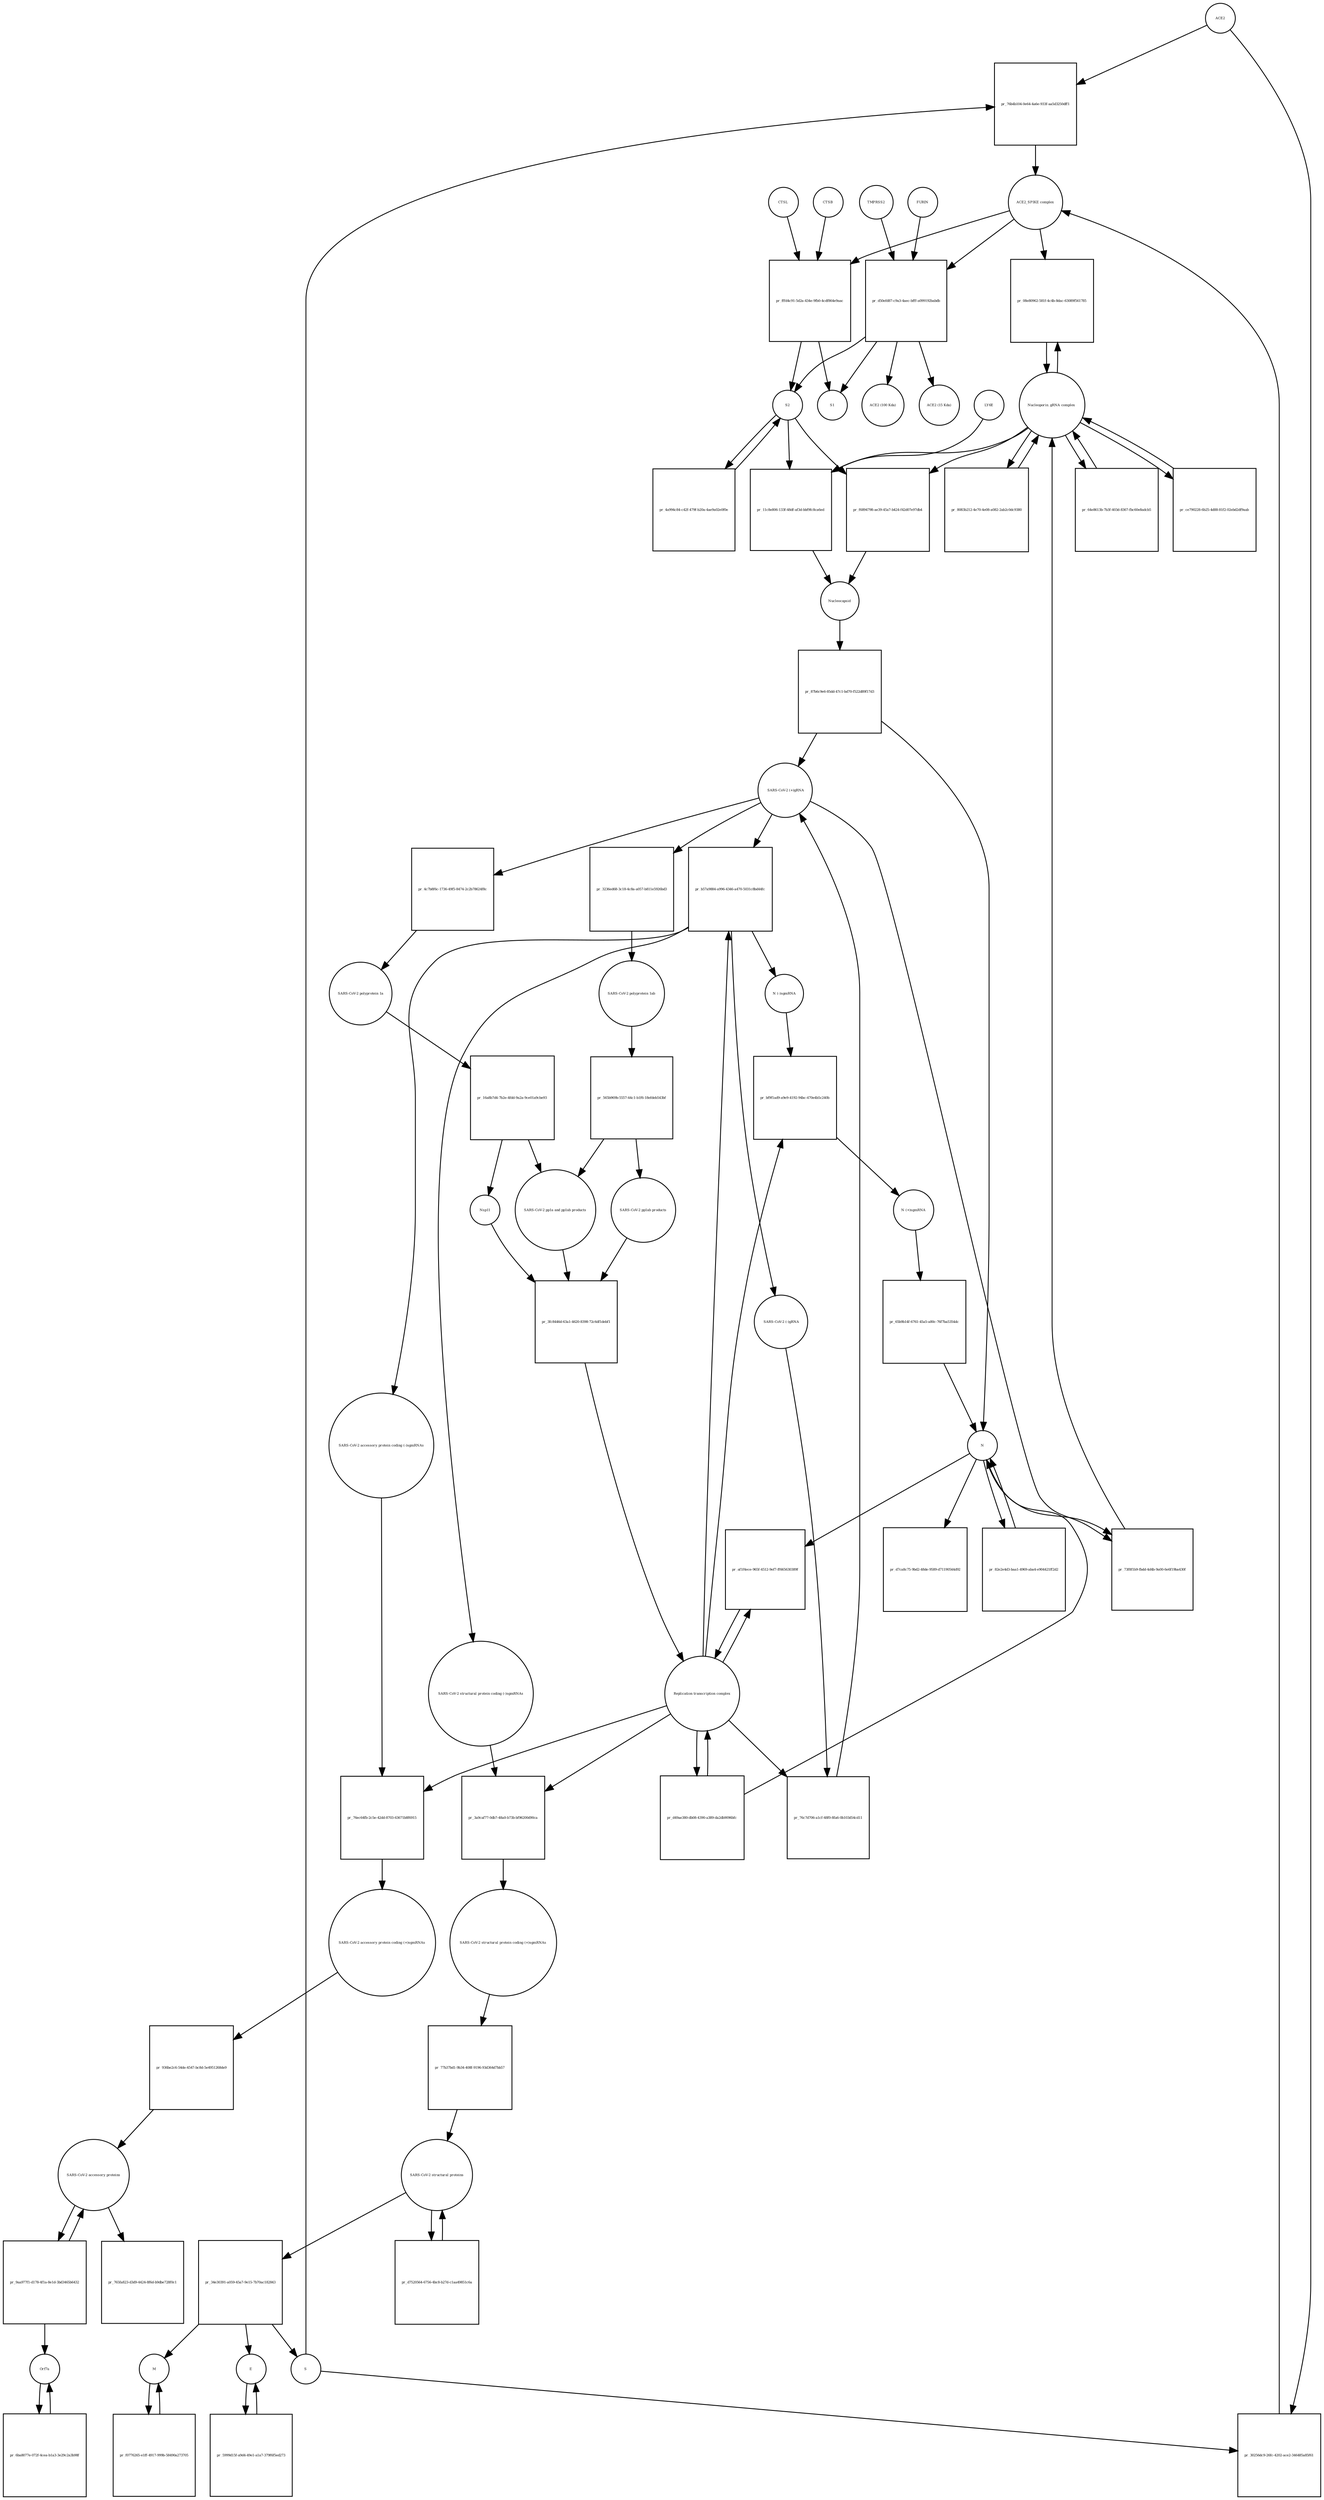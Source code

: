 strict digraph  {
ACE2 [annotation="", bipartite=0, cls=macromolecule, fontsize=4, label=ACE2, shape=circle];
"pr_76b4b104-0e64-4a6e-933f-aa5d3250dff1" [annotation="", bipartite=1, cls=process, fontsize=4, label="pr_76b4b104-0e64-4a6e-933f-aa5d3250dff1", shape=square];
"ACE2_SPIKE complex" [annotation="", bipartite=0, cls=complex, fontsize=4, label="ACE2_SPIKE complex", shape=circle];
S [annotation="", bipartite=0, cls="macromolecule multimer", fontsize=4, label=S, shape=circle];
"Nucleoporin_gRNA complex " [annotation="", bipartite=0, cls=complex, fontsize=4, label="Nucleoporin_gRNA complex ", shape=circle];
"pr_08e80962-581f-4c4b-8dac-63089f561785" [annotation="", bipartite=1, cls=process, fontsize=4, label="pr_08e80962-581f-4c4b-8dac-63089f561785", shape=square];
"pr_fffd4c91-5d2a-434e-9fb0-4cdf864e9aac" [annotation="", bipartite=1, cls=process, fontsize=4, label="pr_fffd4c91-5d2a-434e-9fb0-4cdf864e9aac", shape=square];
S2 [annotation="", bipartite=0, cls=macromolecule, fontsize=4, label=S2, shape=circle];
CTSB [annotation="", bipartite=0, cls=macromolecule, fontsize=4, label=CTSB, shape=circle];
CTSL [annotation="", bipartite=0, cls=macromolecule, fontsize=4, label=CTSL, shape=circle];
S1 [annotation="", bipartite=0, cls=macromolecule, fontsize=4, label=S1, shape=circle];
"pr_30256dc9-26fc-4202-ace2-346485a85f61" [annotation="", bipartite=1, cls=process, fontsize=4, label="pr_30256dc9-26fc-4202-ace2-346485a85f61", shape=square];
"pr_11c8e806-133f-48df-af3d-bbf9fc8ca6ed" [annotation="", bipartite=1, cls=process, fontsize=4, label="pr_11c8e806-133f-48df-af3d-bbf9fc8ca6ed", shape=square];
Nucleocapsid [annotation="", bipartite=0, cls=complex, fontsize=4, label=Nucleocapsid, shape=circle];
LY6E [annotation="", bipartite=0, cls=macromolecule, fontsize=4, label=LY6E, shape=circle];
"pr_f6894798-ae39-45a7-b424-f42d07e97db4" [annotation="", bipartite=1, cls=process, fontsize=4, label="pr_f6894798-ae39-45a7-b424-f42d07e97db4", shape=square];
"pr_87b6c9e6-85dd-47c1-bd70-f522d89f17d3" [annotation="", bipartite=1, cls=process, fontsize=4, label="pr_87b6c9e6-85dd-47c1-bd70-f522d89f17d3", shape=square];
" SARS-CoV-2 (+)gRNA" [annotation="", bipartite=0, cls="nucleic acid feature", fontsize=4, label=" SARS-CoV-2 (+)gRNA", shape=circle];
N [annotation="", bipartite=0, cls="macromolecule multimer", fontsize=4, label=N, shape=circle];
"SARS-CoV-2 polyprotein 1ab" [annotation="", bipartite=0, cls=macromolecule, fontsize=4, label="SARS-CoV-2 polyprotein 1ab", shape=circle];
"pr_565b969b-5557-44c1-b1f6-18efdeb543bf" [annotation="", bipartite=1, cls=process, fontsize=4, label="pr_565b969b-5557-44c1-b1f6-18efdeb543bf", shape=square];
"SARS-CoV-2 pp1ab products" [annotation="", bipartite=0, cls=complex, fontsize=4, label="SARS-CoV-2 pp1ab products", shape=circle];
"SARS-CoV-2 pp1a and pp1ab products" [annotation="", bipartite=0, cls=complex, fontsize=4, label="SARS-CoV-2 pp1a and pp1ab products", shape=circle];
"SARS-CoV-2 polyprotein 1a" [annotation="", bipartite=0, cls=macromolecule, fontsize=4, label="SARS-CoV-2 polyprotein 1a", shape=circle];
"pr_16a8b7d4-7b2e-4fdd-9a2a-9ce01a9cbe93" [annotation="", bipartite=1, cls=process, fontsize=4, label="pr_16a8b7d4-7b2e-4fdd-9a2a-9ce01a9cbe93", shape=square];
Nsp11 [annotation="", bipartite=0, cls=macromolecule, fontsize=4, label=Nsp11, shape=circle];
"pr_64e8613b-7b3f-403d-8367-fbc60e8adcb5" [annotation="", bipartite=1, cls=process, fontsize=4, label="pr_64e8613b-7b3f-403d-8367-fbc60e8adcb5", shape=square];
"pr_ce790228-6b25-4d88-81f2-02ebd2df9aab" [annotation="", bipartite=1, cls=process, fontsize=4, label="pr_ce790228-6b25-4d88-81f2-02ebd2df9aab", shape=square];
"SARS-CoV-2 structural proteins" [annotation="", bipartite=0, cls=complex, fontsize=4, label="SARS-CoV-2 structural proteins", shape=circle];
"pr_34e30391-a059-45a7-9e15-7b70ac182843" [annotation="", bipartite=1, cls=process, fontsize=4, label="pr_34e30391-a059-45a7-9e15-7b70ac182843", shape=square];
M [annotation="", bipartite=0, cls=macromolecule, fontsize=4, label=M, shape=circle];
E [annotation="", bipartite=0, cls=macromolecule, fontsize=4, label=E, shape=circle];
"Replication transcription complex" [annotation="", bipartite=0, cls=complex, fontsize=4, label="Replication transcription complex", shape=circle];
"pr_af1f4ece-965f-4512-9ef7-ff665630389f" [annotation="", bipartite=1, cls=process, fontsize=4, label="pr_af1f4ece-965f-4512-9ef7-ff665630389f", shape=square];
"pr_d7ca8c75-9bd2-48de-9589-d71190544d92" [annotation="", bipartite=1, cls=process, fontsize=4, label="pr_d7ca8c75-9bd2-48de-9589-d71190544d92", shape=square];
"SARS-CoV-2 accessory proteins" [annotation="", bipartite=0, cls=complex, fontsize=4, label="SARS-CoV-2 accessory proteins", shape=circle];
"pr_765fa823-d3d9-4424-8f6d-b9dbe728f0c1" [annotation="", bipartite=1, cls=process, fontsize=4, label="pr_765fa823-d3d9-4424-8f6d-b9dbe728f0c1", shape=square];
"pr_d7520564-6756-4bc8-b27d-c1aa49851c6a" [annotation="", bipartite=1, cls=process, fontsize=4, label="pr_d7520564-6756-4bc8-b27d-c1aa49851c6a", shape=square];
"pr_d49ae380-db08-4390-a389-da2db9096bfc" [annotation="", bipartite=1, cls=process, fontsize=4, label="pr_d49ae380-db08-4390-a389-da2db9096bfc", shape=square];
"pr_82e2e4d3-baa1-4969-aba4-e904421ff2d2" [annotation="", bipartite=1, cls=process, fontsize=4, label="pr_82e2e4d3-baa1-4969-aba4-e904421ff2d2", shape=square];
"pr_3fc8446d-63a1-4620-8398-72c6df1debf1" [annotation="", bipartite=1, cls=process, fontsize=4, label="pr_3fc8446d-63a1-4620-8398-72c6df1debf1", shape=square];
"SARS-CoV-2 accessory protein coding (-)sgmRNAs" [annotation="", bipartite=0, cls=complex, fontsize=4, label="SARS-CoV-2 accessory protein coding (-)sgmRNAs", shape=circle];
"pr_76ec64fb-2c5e-42dd-8703-63671b8f6915" [annotation="", bipartite=1, cls=process, fontsize=4, label="pr_76ec64fb-2c5e-42dd-8703-63671b8f6915", shape=square];
"SARS-CoV-2 accessory protein coding (+)sgmRNAs" [annotation="", bipartite=0, cls=complex, fontsize=4, label="SARS-CoV-2 accessory protein coding (+)sgmRNAs", shape=circle];
"SARS-CoV-2 structural protein coding (-)sgmRNAs" [annotation="", bipartite=0, cls=complex, fontsize=4, label="SARS-CoV-2 structural protein coding (-)sgmRNAs", shape=circle];
"pr_3a9caf77-0db7-48a0-b73b-bf96200d90ca" [annotation="", bipartite=1, cls=process, fontsize=4, label="pr_3a9caf77-0db7-48a0-b73b-bf96200d90ca", shape=square];
"SARS-CoV-2 structural protein coding (+)sgmRNAs" [annotation="", bipartite=0, cls=complex, fontsize=4, label="SARS-CoV-2 structural protein coding (+)sgmRNAs", shape=circle];
"N (-)sgmRNA" [annotation="", bipartite=0, cls="nucleic acid feature", fontsize=4, label="N (-)sgmRNA", shape=circle];
"pr_bf9f1ad9-a9e9-4192-94bc-470e4b5c240b" [annotation="", bipartite=1, cls=process, fontsize=4, label="pr_bf9f1ad9-a9e9-4192-94bc-470e4b5c240b", shape=square];
"N (+)sgmRNA" [annotation="", bipartite=0, cls="nucleic acid feature", fontsize=4, label="N (+)sgmRNA", shape=circle];
"pr_65b9b14f-6761-45a5-a80c-76f7ba5354dc" [annotation="", bipartite=1, cls=process, fontsize=4, label="pr_65b9b14f-6761-45a5-a80c-76f7ba5354dc", shape=square];
"pr_b57a9884-a996-4346-a470-5031c8bd44fc" [annotation="", bipartite=1, cls=process, fontsize=4, label="pr_b57a9884-a996-4346-a470-5031c8bd44fc", shape=square];
" SARS-CoV-2 (-)gRNA" [annotation="", bipartite=0, cls="nucleic acid feature", fontsize=4, label=" SARS-CoV-2 (-)gRNA", shape=circle];
"pr_4c7b8f6c-1736-49f5-8474-2c2b78624f8c" [annotation="", bipartite=1, cls=process, fontsize=4, label="pr_4c7b8f6c-1736-49f5-8474-2c2b78624f8c", shape=square];
"pr_3236ed68-3c18-4c8a-a057-b811e5926bd3" [annotation="", bipartite=1, cls=process, fontsize=4, label="pr_3236ed68-3c18-4c8a-a057-b811e5926bd3", shape=square];
"pr_936be2c6-54de-4547-bc8d-5e4951268de9" [annotation="", bipartite=1, cls=process, fontsize=4, label="pr_936be2c6-54de-4547-bc8d-5e4951268de9", shape=square];
"pr_77b37bd1-9b34-408f-9196-93d364d7bb57" [annotation="", bipartite=1, cls=process, fontsize=4, label="pr_77b37bd1-9b34-408f-9196-93d364d7bb57", shape=square];
"pr_76c7d706-a1cf-48f0-8fa6-0b103d54cd11" [annotation="", bipartite=1, cls=process, fontsize=4, label="pr_76c7d706-a1cf-48f0-8fa6-0b103d54cd11", shape=square];
"pr_73f8f1b9-fbdd-4d4b-9a00-6e6f19ba430f" [annotation="", bipartite=1, cls=process, fontsize=4, label="pr_73f8f1b9-fbdd-4d4b-9a00-6e6f19ba430f", shape=square];
"pr_8083b212-4e70-4e08-a082-2ab2c0dc9380" [annotation="", bipartite=1, cls=process, fontsize=4, label="pr_8083b212-4e70-4e08-a082-2ab2c0dc9380", shape=square];
"pr_9aa977f1-d178-4f1a-8e1d-3bd3465b6432" [annotation="", bipartite=1, cls=process, fontsize=4, label="pr_9aa977f1-d178-4f1a-8e1d-3bd3465b6432", shape=square];
Orf7a [annotation="", bipartite=0, cls=macromolecule, fontsize=4, label=Orf7a, shape=circle];
"pr_d50efd87-c9a3-4aec-bfff-a099192babdb" [annotation="", bipartite=1, cls=process, fontsize=4, label="pr_d50efd87-c9a3-4aec-bfff-a099192babdb", shape=square];
FURIN [annotation="", bipartite=0, cls=macromolecule, fontsize=4, label=FURIN, shape=circle];
TMPRSS2 [annotation="", bipartite=0, cls=macromolecule, fontsize=4, label=TMPRSS2, shape=circle];
"ACE2 (100 Kda)" [annotation="", bipartite=0, cls=macromolecule, fontsize=4, label="ACE2 (100 Kda)", shape=circle];
"ACE2 (15 Kda)" [annotation="", bipartite=0, cls=macromolecule, fontsize=4, label="ACE2 (15 Kda)", shape=circle];
"pr_4a994c84-c42f-479f-b20a-4ae9a02e0f0e" [annotation="", bipartite=1, cls=process, fontsize=4, label="pr_4a994c84-c42f-479f-b20a-4ae9a02e0f0e", shape=square];
"pr_5999d15f-a9d4-49e1-a1a7-379f6f5ed273" [annotation="", bipartite=1, cls=process, fontsize=4, label="pr_5999d15f-a9d4-49e1-a1a7-379f6f5ed273", shape=square];
"pr_f0776265-e1ff-4917-999b-58490a273705" [annotation="", bipartite=1, cls=process, fontsize=4, label="pr_f0776265-e1ff-4917-999b-58490a273705", shape=square];
"pr_6ba8077e-072f-4cea-b1a3-3e29c2a3b98f" [annotation="", bipartite=1, cls=process, fontsize=4, label="pr_6ba8077e-072f-4cea-b1a3-3e29c2a3b98f", shape=square];
ACE2 -> "pr_76b4b104-0e64-4a6e-933f-aa5d3250dff1"  [annotation="", interaction_type=consumption];
ACE2 -> "pr_30256dc9-26fc-4202-ace2-346485a85f61"  [annotation="", interaction_type=consumption];
"pr_76b4b104-0e64-4a6e-933f-aa5d3250dff1" -> "ACE2_SPIKE complex"  [annotation="", interaction_type=production];
"ACE2_SPIKE complex" -> "pr_08e80962-581f-4c4b-8dac-63089f561785"  [annotation="urn_miriam_pubmed_32142651|urn_miriam_pubmed_32094589", interaction_type=stimulation];
"ACE2_SPIKE complex" -> "pr_fffd4c91-5d2a-434e-9fb0-4cdf864e9aac"  [annotation="", interaction_type=consumption];
"ACE2_SPIKE complex" -> "pr_d50efd87-c9a3-4aec-bfff-a099192babdb"  [annotation="", interaction_type=consumption];
S -> "pr_76b4b104-0e64-4a6e-933f-aa5d3250dff1"  [annotation="", interaction_type=consumption];
S -> "pr_30256dc9-26fc-4202-ace2-346485a85f61"  [annotation="", interaction_type=consumption];
"Nucleoporin_gRNA complex " -> "pr_08e80962-581f-4c4b-8dac-63089f561785"  [annotation="", interaction_type=consumption];
"Nucleoporin_gRNA complex " -> "pr_11c8e806-133f-48df-af3d-bbf9fc8ca6ed"  [annotation="", interaction_type=consumption];
"Nucleoporin_gRNA complex " -> "pr_f6894798-ae39-45a7-b424-f42d07e97db4"  [annotation="", interaction_type=consumption];
"Nucleoporin_gRNA complex " -> "pr_64e8613b-7b3f-403d-8367-fbc60e8adcb5"  [annotation="", interaction_type=consumption];
"Nucleoporin_gRNA complex " -> "pr_ce790228-6b25-4d88-81f2-02ebd2df9aab"  [annotation="", interaction_type=consumption];
"Nucleoporin_gRNA complex " -> "pr_8083b212-4e70-4e08-a082-2ab2c0dc9380"  [annotation="", interaction_type=consumption];
"pr_08e80962-581f-4c4b-8dac-63089f561785" -> "Nucleoporin_gRNA complex "  [annotation="", interaction_type=production];
"pr_fffd4c91-5d2a-434e-9fb0-4cdf864e9aac" -> S2  [annotation="", interaction_type=production];
"pr_fffd4c91-5d2a-434e-9fb0-4cdf864e9aac" -> S1  [annotation="", interaction_type=production];
S2 -> "pr_11c8e806-133f-48df-af3d-bbf9fc8ca6ed"  [annotation="urn_miriam_doi_10.1101%2F2020.03.05.979260|urn_miriam_doi_10.1101%2F2020.04.02.021469", interaction_type=stimulation];
S2 -> "pr_f6894798-ae39-45a7-b424-f42d07e97db4"  [annotation="", interaction_type=stimulation];
S2 -> "pr_4a994c84-c42f-479f-b20a-4ae9a02e0f0e"  [annotation="", interaction_type=consumption];
CTSB -> "pr_fffd4c91-5d2a-434e-9fb0-4cdf864e9aac"  [annotation=urn_miriam_pubmed_32142651, interaction_type=catalysis];
CTSL -> "pr_fffd4c91-5d2a-434e-9fb0-4cdf864e9aac"  [annotation=urn_miriam_pubmed_32142651, interaction_type=catalysis];
"pr_30256dc9-26fc-4202-ace2-346485a85f61" -> "ACE2_SPIKE complex"  [annotation="", interaction_type=production];
"pr_11c8e806-133f-48df-af3d-bbf9fc8ca6ed" -> Nucleocapsid  [annotation="", interaction_type=production];
Nucleocapsid -> "pr_87b6c9e6-85dd-47c1-bd70-f522d89f17d3"  [annotation="", interaction_type=consumption];
LY6E -> "pr_11c8e806-133f-48df-af3d-bbf9fc8ca6ed"  [annotation="urn_miriam_doi_10.1101%2F2020.03.05.979260|urn_miriam_doi_10.1101%2F2020.04.02.021469", interaction_type=inhibition];
"pr_f6894798-ae39-45a7-b424-f42d07e97db4" -> Nucleocapsid  [annotation="", interaction_type=production];
"pr_87b6c9e6-85dd-47c1-bd70-f522d89f17d3" -> " SARS-CoV-2 (+)gRNA"  [annotation="", interaction_type=production];
"pr_87b6c9e6-85dd-47c1-bd70-f522d89f17d3" -> N  [annotation="", interaction_type=production];
" SARS-CoV-2 (+)gRNA" -> "pr_b57a9884-a996-4346-a470-5031c8bd44fc"  [annotation="", interaction_type=consumption];
" SARS-CoV-2 (+)gRNA" -> "pr_4c7b8f6c-1736-49f5-8474-2c2b78624f8c"  [annotation="", interaction_type=consumption];
" SARS-CoV-2 (+)gRNA" -> "pr_3236ed68-3c18-4c8a-a057-b811e5926bd3"  [annotation="", interaction_type=consumption];
" SARS-CoV-2 (+)gRNA" -> "pr_73f8f1b9-fbdd-4d4b-9a00-6e6f19ba430f"  [annotation="", interaction_type=consumption];
N -> "pr_af1f4ece-965f-4512-9ef7-ff665630389f"  [annotation="", interaction_type=consumption];
N -> "pr_d7ca8c75-9bd2-48de-9589-d71190544d92"  [annotation="", interaction_type=consumption];
N -> "pr_82e2e4d3-baa1-4969-aba4-e904421ff2d2"  [annotation="", interaction_type=consumption];
N -> "pr_73f8f1b9-fbdd-4d4b-9a00-6e6f19ba430f"  [annotation="", interaction_type=consumption];
"SARS-CoV-2 polyprotein 1ab" -> "pr_565b969b-5557-44c1-b1f6-18efdeb543bf"  [annotation=urn_miriam_pubmed_31226023, interaction_type=catalysis];
"pr_565b969b-5557-44c1-b1f6-18efdeb543bf" -> "SARS-CoV-2 pp1ab products"  [annotation="", interaction_type=production];
"pr_565b969b-5557-44c1-b1f6-18efdeb543bf" -> "SARS-CoV-2 pp1a and pp1ab products"  [annotation="", interaction_type=production];
"SARS-CoV-2 pp1ab products" -> "pr_3fc8446d-63a1-4620-8398-72c6df1debf1"  [annotation="", interaction_type=consumption];
"SARS-CoV-2 pp1a and pp1ab products" -> "pr_3fc8446d-63a1-4620-8398-72c6df1debf1"  [annotation="", interaction_type=consumption];
"SARS-CoV-2 polyprotein 1a" -> "pr_16a8b7d4-7b2e-4fdd-9a2a-9ce01a9cbe93"  [annotation=urn_miriam_pubmed_31226023, interaction_type=catalysis];
"pr_16a8b7d4-7b2e-4fdd-9a2a-9ce01a9cbe93" -> Nsp11  [annotation="", interaction_type=production];
"pr_16a8b7d4-7b2e-4fdd-9a2a-9ce01a9cbe93" -> "SARS-CoV-2 pp1a and pp1ab products"  [annotation="", interaction_type=production];
Nsp11 -> "pr_3fc8446d-63a1-4620-8398-72c6df1debf1"  [annotation="", interaction_type=consumption];
"pr_64e8613b-7b3f-403d-8367-fbc60e8adcb5" -> "Nucleoporin_gRNA complex "  [annotation="", interaction_type=production];
"pr_ce790228-6b25-4d88-81f2-02ebd2df9aab" -> "Nucleoporin_gRNA complex "  [annotation="", interaction_type=production];
"SARS-CoV-2 structural proteins" -> "pr_34e30391-a059-45a7-9e15-7b70ac182843"  [annotation="", interaction_type=consumption];
"SARS-CoV-2 structural proteins" -> "pr_d7520564-6756-4bc8-b27d-c1aa49851c6a"  [annotation="", interaction_type=consumption];
"pr_34e30391-a059-45a7-9e15-7b70ac182843" -> M  [annotation="", interaction_type=production];
"pr_34e30391-a059-45a7-9e15-7b70ac182843" -> E  [annotation="", interaction_type=production];
"pr_34e30391-a059-45a7-9e15-7b70ac182843" -> S  [annotation="", interaction_type=production];
M -> "pr_f0776265-e1ff-4917-999b-58490a273705"  [annotation="", interaction_type=consumption];
E -> "pr_5999d15f-a9d4-49e1-a1a7-379f6f5ed273"  [annotation="", interaction_type=consumption];
"Replication transcription complex" -> "pr_af1f4ece-965f-4512-9ef7-ff665630389f"  [annotation="", interaction_type=consumption];
"Replication transcription complex" -> "pr_d49ae380-db08-4390-a389-da2db9096bfc"  [annotation="", interaction_type=consumption];
"Replication transcription complex" -> "pr_76ec64fb-2c5e-42dd-8703-63671b8f6915"  [annotation="", interaction_type="necessary stimulation"];
"Replication transcription complex" -> "pr_3a9caf77-0db7-48a0-b73b-bf96200d90ca"  [annotation="", interaction_type="necessary stimulation"];
"Replication transcription complex" -> "pr_bf9f1ad9-a9e9-4192-94bc-470e4b5c240b"  [annotation="", interaction_type="necessary stimulation"];
"Replication transcription complex" -> "pr_b57a9884-a996-4346-a470-5031c8bd44fc"  [annotation="", interaction_type="necessary stimulation"];
"Replication transcription complex" -> "pr_76c7d706-a1cf-48f0-8fa6-0b103d54cd11"  [annotation="", interaction_type="necessary stimulation"];
"pr_af1f4ece-965f-4512-9ef7-ff665630389f" -> "Replication transcription complex"  [annotation="", interaction_type=production];
"SARS-CoV-2 accessory proteins" -> "pr_765fa823-d3d9-4424-8f6d-b9dbe728f0c1"  [annotation="", interaction_type=consumption];
"SARS-CoV-2 accessory proteins" -> "pr_9aa977f1-d178-4f1a-8e1d-3bd3465b6432"  [annotation="", interaction_type=consumption];
"pr_d7520564-6756-4bc8-b27d-c1aa49851c6a" -> "SARS-CoV-2 structural proteins"  [annotation="", interaction_type=production];
"pr_d49ae380-db08-4390-a389-da2db9096bfc" -> "Replication transcription complex"  [annotation="", interaction_type=production];
"pr_d49ae380-db08-4390-a389-da2db9096bfc" -> N  [annotation="", interaction_type=production];
"pr_82e2e4d3-baa1-4969-aba4-e904421ff2d2" -> N  [annotation="", interaction_type=production];
"pr_3fc8446d-63a1-4620-8398-72c6df1debf1" -> "Replication transcription complex"  [annotation="", interaction_type=production];
"SARS-CoV-2 accessory protein coding (-)sgmRNAs" -> "pr_76ec64fb-2c5e-42dd-8703-63671b8f6915"  [annotation="", interaction_type=consumption];
"pr_76ec64fb-2c5e-42dd-8703-63671b8f6915" -> "SARS-CoV-2 accessory protein coding (+)sgmRNAs"  [annotation="", interaction_type=production];
"SARS-CoV-2 accessory protein coding (+)sgmRNAs" -> "pr_936be2c6-54de-4547-bc8d-5e4951268de9"  [annotation="", interaction_type=consumption];
"SARS-CoV-2 structural protein coding (-)sgmRNAs" -> "pr_3a9caf77-0db7-48a0-b73b-bf96200d90ca"  [annotation="", interaction_type=consumption];
"pr_3a9caf77-0db7-48a0-b73b-bf96200d90ca" -> "SARS-CoV-2 structural protein coding (+)sgmRNAs"  [annotation="", interaction_type=production];
"SARS-CoV-2 structural protein coding (+)sgmRNAs" -> "pr_77b37bd1-9b34-408f-9196-93d364d7bb57"  [annotation="", interaction_type=consumption];
"N (-)sgmRNA" -> "pr_bf9f1ad9-a9e9-4192-94bc-470e4b5c240b"  [annotation="", interaction_type=consumption];
"pr_bf9f1ad9-a9e9-4192-94bc-470e4b5c240b" -> "N (+)sgmRNA"  [annotation="", interaction_type=production];
"N (+)sgmRNA" -> "pr_65b9b14f-6761-45a5-a80c-76f7ba5354dc"  [annotation="", interaction_type=consumption];
"pr_65b9b14f-6761-45a5-a80c-76f7ba5354dc" -> N  [annotation="", interaction_type=production];
"pr_b57a9884-a996-4346-a470-5031c8bd44fc" -> " SARS-CoV-2 (-)gRNA"  [annotation="", interaction_type=production];
"pr_b57a9884-a996-4346-a470-5031c8bd44fc" -> "SARS-CoV-2 accessory protein coding (-)sgmRNAs"  [annotation="", interaction_type=production];
"pr_b57a9884-a996-4346-a470-5031c8bd44fc" -> "SARS-CoV-2 structural protein coding (-)sgmRNAs"  [annotation="", interaction_type=production];
"pr_b57a9884-a996-4346-a470-5031c8bd44fc" -> "N (-)sgmRNA"  [annotation="", interaction_type=production];
" SARS-CoV-2 (-)gRNA" -> "pr_76c7d706-a1cf-48f0-8fa6-0b103d54cd11"  [annotation="", interaction_type=consumption];
"pr_4c7b8f6c-1736-49f5-8474-2c2b78624f8c" -> "SARS-CoV-2 polyprotein 1a"  [annotation="", interaction_type=production];
"pr_3236ed68-3c18-4c8a-a057-b811e5926bd3" -> "SARS-CoV-2 polyprotein 1ab"  [annotation="", interaction_type=production];
"pr_936be2c6-54de-4547-bc8d-5e4951268de9" -> "SARS-CoV-2 accessory proteins"  [annotation="", interaction_type=production];
"pr_77b37bd1-9b34-408f-9196-93d364d7bb57" -> "SARS-CoV-2 structural proteins"  [annotation="", interaction_type=production];
"pr_76c7d706-a1cf-48f0-8fa6-0b103d54cd11" -> " SARS-CoV-2 (+)gRNA"  [annotation="", interaction_type=production];
"pr_73f8f1b9-fbdd-4d4b-9a00-6e6f19ba430f" -> "Nucleoporin_gRNA complex "  [annotation="", interaction_type=production];
"pr_8083b212-4e70-4e08-a082-2ab2c0dc9380" -> "Nucleoporin_gRNA complex "  [annotation="", interaction_type=production];
"pr_9aa977f1-d178-4f1a-8e1d-3bd3465b6432" -> "SARS-CoV-2 accessory proteins"  [annotation="", interaction_type=production];
"pr_9aa977f1-d178-4f1a-8e1d-3bd3465b6432" -> Orf7a  [annotation="", interaction_type=production];
Orf7a -> "pr_6ba8077e-072f-4cea-b1a3-3e29c2a3b98f"  [annotation="", interaction_type=consumption];
"pr_d50efd87-c9a3-4aec-bfff-a099192babdb" -> S2  [annotation="", interaction_type=production];
"pr_d50efd87-c9a3-4aec-bfff-a099192babdb" -> "ACE2 (100 Kda)"  [annotation="", interaction_type=production];
"pr_d50efd87-c9a3-4aec-bfff-a099192babdb" -> S1  [annotation="", interaction_type=production];
"pr_d50efd87-c9a3-4aec-bfff-a099192babdb" -> "ACE2 (15 Kda)"  [annotation="", interaction_type=production];
FURIN -> "pr_d50efd87-c9a3-4aec-bfff-a099192babdb"  [annotation="", interaction_type=catalysis];
TMPRSS2 -> "pr_d50efd87-c9a3-4aec-bfff-a099192babdb"  [annotation="", interaction_type=catalysis];
"pr_4a994c84-c42f-479f-b20a-4ae9a02e0f0e" -> S2  [annotation="", interaction_type=production];
"pr_5999d15f-a9d4-49e1-a1a7-379f6f5ed273" -> E  [annotation="", interaction_type=production];
"pr_f0776265-e1ff-4917-999b-58490a273705" -> M  [annotation="", interaction_type=production];
"pr_6ba8077e-072f-4cea-b1a3-3e29c2a3b98f" -> Orf7a  [annotation="", interaction_type=production];
}
